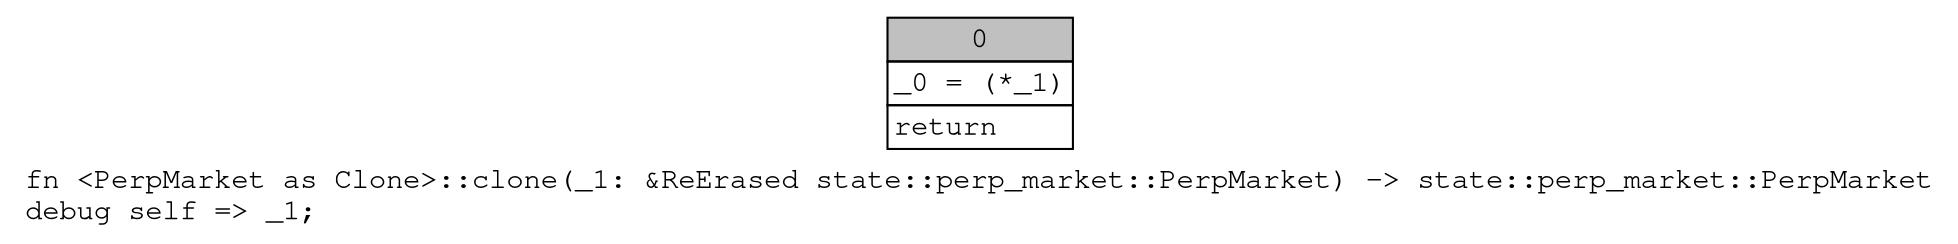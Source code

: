 digraph Mir_0_17286 {
    graph [fontname="Courier, monospace"];
    node [fontname="Courier, monospace"];
    edge [fontname="Courier, monospace"];
    label=<fn &lt;PerpMarket as Clone&gt;::clone(_1: &amp;ReErased state::perp_market::PerpMarket) -&gt; state::perp_market::PerpMarket<br align="left"/>debug self =&gt; _1;<br align="left"/>>;
    bb0__0_17286 [shape="none", label=<<table border="0" cellborder="1" cellspacing="0"><tr><td bgcolor="gray" align="center" colspan="1">0</td></tr><tr><td align="left" balign="left">_0 = (*_1)<br/></td></tr><tr><td align="left">return</td></tr></table>>];
}
